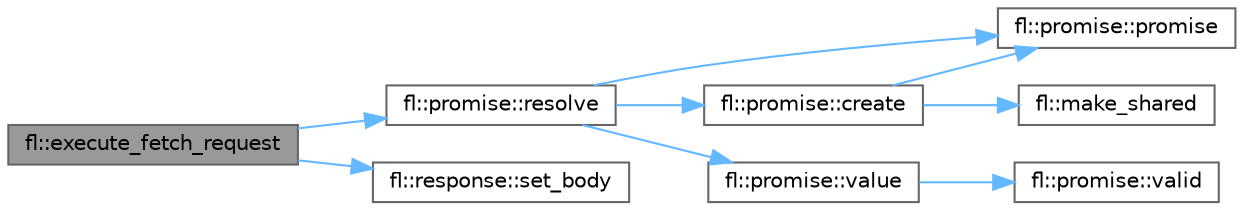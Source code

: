 digraph "fl::execute_fetch_request"
{
 // INTERACTIVE_SVG=YES
 // LATEX_PDF_SIZE
  bgcolor="transparent";
  edge [fontname=Helvetica,fontsize=10,labelfontname=Helvetica,labelfontsize=10];
  node [fontname=Helvetica,fontsize=10,shape=box,height=0.2,width=0.4];
  rankdir="LR";
  Node1 [id="Node000001",label="fl::execute_fetch_request",height=0.2,width=0.4,color="gray40", fillcolor="grey60", style="filled", fontcolor="black",tooltip="Internal helper to execute a fetch request and return a promise."];
  Node1 -> Node2 [id="edge1_Node000001_Node000002",color="steelblue1",style="solid",tooltip=" "];
  Node2 [id="Node000002",label="fl::promise::resolve",height=0.2,width=0.4,color="grey40", fillcolor="white", style="filled",URL="$d1/d21/classfl_1_1promise_a3e0fb912621e186951d09a10640f407b.html#a3e0fb912621e186951d09a10640f407b",tooltip="Create a resolved promise with value."];
  Node2 -> Node3 [id="edge2_Node000002_Node000003",color="steelblue1",style="solid",tooltip=" "];
  Node3 [id="Node000003",label="fl::promise::promise",height=0.2,width=0.4,color="grey40", fillcolor="white", style="filled",URL="$d1/d21/classfl_1_1promise_a39a88af32b89bdcd2ade2da29f3397d5.html#a39a88af32b89bdcd2ade2da29f3397d5",tooltip="Default constructor - creates invalid promise."];
  Node2 -> Node4 [id="edge3_Node000002_Node000004",color="steelblue1",style="solid",tooltip=" "];
  Node4 [id="Node000004",label="fl::promise::create",height=0.2,width=0.4,color="grey40", fillcolor="white", style="filled",URL="$d1/d21/classfl_1_1promise_a06ac99cdb6ae08a992c049504a395f06.html#a06ac99cdb6ae08a992c049504a395f06",tooltip="Create a pending promise."];
  Node4 -> Node3 [id="edge4_Node000004_Node000003",color="steelblue1",style="solid",tooltip=" "];
  Node4 -> Node5 [id="edge5_Node000004_Node000005",color="steelblue1",style="solid",tooltip=" "];
  Node5 [id="Node000005",label="fl::make_shared",height=0.2,width=0.4,color="grey40", fillcolor="white", style="filled",URL="$d4/d36/namespacefl_a87ae8a24cc8b709a64f39370e71846af.html#a87ae8a24cc8b709a64f39370e71846af",tooltip=" "];
  Node2 -> Node6 [id="edge6_Node000002_Node000006",color="steelblue1",style="solid",tooltip=" "];
  Node6 [id="Node000006",label="fl::promise::value",height=0.2,width=0.4,color="grey40", fillcolor="white", style="filled",URL="$d1/d21/classfl_1_1promise_a915f95ce14f79b1a74c7c4b74053fdda.html#a915f95ce14f79b1a74c7c4b74053fdda",tooltip="Get the result value (only valid if is_resolved() returns true)"];
  Node6 -> Node7 [id="edge7_Node000006_Node000007",color="steelblue1",style="solid",tooltip=" "];
  Node7 [id="Node000007",label="fl::promise::valid",height=0.2,width=0.4,color="grey40", fillcolor="white", style="filled",URL="$d1/d21/classfl_1_1promise_a912aa98a2d3d942da9a902f518d57a1a.html#a912aa98a2d3d942da9a902f518d57a1a",tooltip="Check if promise is valid."];
  Node1 -> Node8 [id="edge8_Node000001_Node000008",color="steelblue1",style="solid",tooltip=" "];
  Node8 [id="Node000008",label="fl::response::set_body",height=0.2,width=0.4,color="grey40", fillcolor="white", style="filled",URL="$d5/d4b/classfl_1_1response_a32fccb19fb4d302d7dc444cf9659c302.html#a32fccb19fb4d302d7dc444cf9659c302",tooltip=" "];
}
